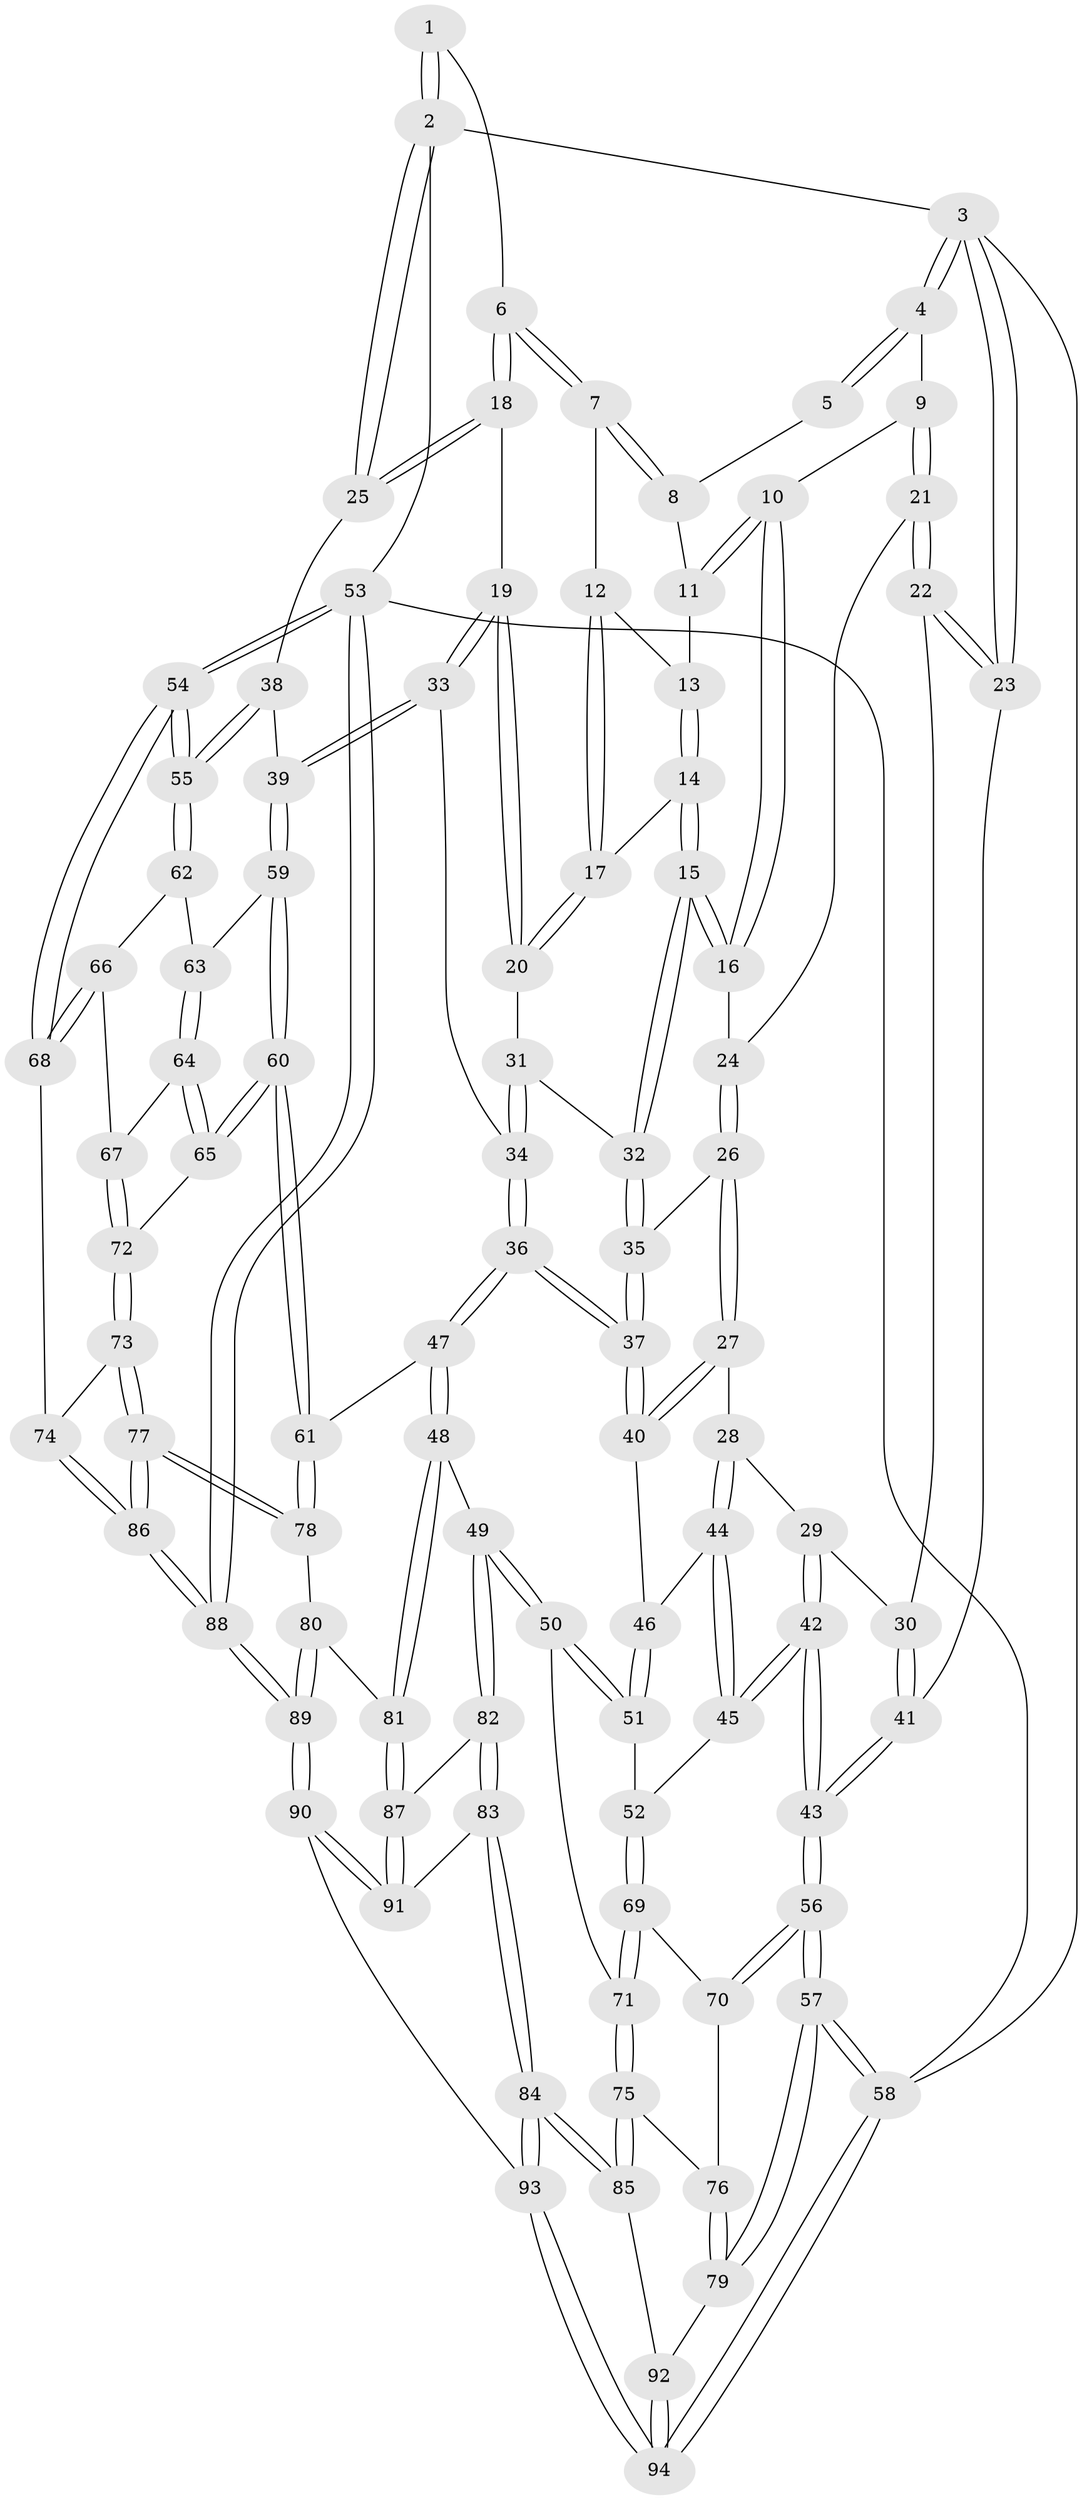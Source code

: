 // Generated by graph-tools (version 1.1) at 2025/50/03/09/25 03:50:58]
// undirected, 94 vertices, 232 edges
graph export_dot {
graph [start="1"]
  node [color=gray90,style=filled];
  1 [pos="+0.9288742826614558+0"];
  2 [pos="+1+0"];
  3 [pos="+0+0"];
  4 [pos="+0.3516191627040435+0"];
  5 [pos="+0.7793175202060774+0"];
  6 [pos="+0.8382739222912615+0.15262078557265304"];
  7 [pos="+0.7860258606827177+0.12478235545310795"];
  8 [pos="+0.7220150115423679+0.022697803680825412"];
  9 [pos="+0.4040772791487275+0.022394195979883534"];
  10 [pos="+0.47142736233645105+0.06631017790921705"];
  11 [pos="+0.6054435379210089+0.0988593572766396"];
  12 [pos="+0.7087469149730911+0.16326019581578213"];
  13 [pos="+0.6228899103792662+0.12820869193302023"];
  14 [pos="+0.6255069571153552+0.197732855321556"];
  15 [pos="+0.5518749286227596+0.26442524949656937"];
  16 [pos="+0.5457218382987477+0.258284608401764"];
  17 [pos="+0.6966488606681102+0.2534079142485858"];
  18 [pos="+0.8648920511131707+0.18296121379724378"];
  19 [pos="+0.7550580787693277+0.30118171999064963"];
  20 [pos="+0.6989607623708641+0.25874723754035966"];
  21 [pos="+0.3740675359975816+0.08951668353661794"];
  22 [pos="+0.2686258337667364+0.23208559211788538"];
  23 [pos="+0+0"];
  24 [pos="+0.4490778399366727+0.262531588280621"];
  25 [pos="+1+0.23066711902273268"];
  26 [pos="+0.4280222518540958+0.3118495116499403"];
  27 [pos="+0.31238866335744+0.37807554102471164"];
  28 [pos="+0.2935934710459561+0.3759009995087188"];
  29 [pos="+0.2538314853300786+0.33027809546847153"];
  30 [pos="+0.24787932196591728+0.3170956159032462"];
  31 [pos="+0.6237279870067512+0.28400522985279236"];
  32 [pos="+0.5565021069970352+0.2791484302389687"];
  33 [pos="+0.7570130177944899+0.4580796313893212"];
  34 [pos="+0.6890091734875957+0.46948073175550026"];
  35 [pos="+0.5422668034661068+0.34300612616368453"];
  36 [pos="+0.6057048735580636+0.4916656928459607"];
  37 [pos="+0.5679159340529428+0.47082912712587877"];
  38 [pos="+1+0.2935322747415137"];
  39 [pos="+0.7768659770844693+0.4678479286297515"];
  40 [pos="+0.49478818606076935+0.4739111200565958"];
  41 [pos="+0+0.2535252499968958"];
  42 [pos="+0+0.5528655286838818"];
  43 [pos="+0+0.5721858729061627"];
  44 [pos="+0.26946964885257435+0.502528200837457"];
  45 [pos="+0.2592341672222552+0.5500628404586703"];
  46 [pos="+0.44988723954412485+0.5256471653709534"];
  47 [pos="+0.5896113071762931+0.5979037173793645"];
  48 [pos="+0.5036819122557041+0.7320980523254518"];
  49 [pos="+0.5003594187608136+0.7334093359194301"];
  50 [pos="+0.4570445031118649+0.7126207286499276"];
  51 [pos="+0.4116036541361103+0.5730983983807513"];
  52 [pos="+0.270048711171872+0.5708660311529149"];
  53 [pos="+1+1"];
  54 [pos="+1+0.6739388797149467"];
  55 [pos="+1+0.4777947804291061"];
  56 [pos="+0+0.617721566975806"];
  57 [pos="+0+0.795771407944098"];
  58 [pos="+0+1"];
  59 [pos="+0.7891808601845943+0.49444802071875016"];
  60 [pos="+0.737349372131071+0.7053358384959705"];
  61 [pos="+0.7303119129872618+0.7150836847718107"];
  62 [pos="+0.8380895895176892+0.5456891587918773"];
  63 [pos="+0.8354876977059283+0.5433504456857178"];
  64 [pos="+0.8107152744995927+0.6609469322330243"];
  65 [pos="+0.7967636976718966+0.6883395643832276"];
  66 [pos="+0.8616377907640952+0.5698192274908573"];
  67 [pos="+0.8647239772986206+0.6610297888203589"];
  68 [pos="+1+0.6748220274572703"];
  69 [pos="+0.27086466886082783+0.627675991684702"];
  70 [pos="+0.21966258656759055+0.6657103151153834"];
  71 [pos="+0.33322686375559224+0.7114928942842212"];
  72 [pos="+0.8674983785366742+0.6899498079391513"];
  73 [pos="+0.8854498920664989+0.7170410405640913"];
  74 [pos="+1+0.7250252526866992"];
  75 [pos="+0.2671347638989683+0.8394405763728113"];
  76 [pos="+0.1921398502065396+0.7168394939588777"];
  77 [pos="+0.7995455686252331+0.819244803997005"];
  78 [pos="+0.7270303978406735+0.771853080986563"];
  79 [pos="+0+0.801083523005213"];
  80 [pos="+0.6734156728262157+0.7930406270363878"];
  81 [pos="+0.6470178025173632+0.7966169522072633"];
  82 [pos="+0.4840512686984033+0.7910120500485237"];
  83 [pos="+0.45403172923039525+0.8763139366913905"];
  84 [pos="+0.40824202543854743+0.9356446290655525"];
  85 [pos="+0.26409603320408226+0.8567852423748034"];
  86 [pos="+0.8462252902582256+0.9085178194597954"];
  87 [pos="+0.6121347115285162+0.8934977400741095"];
  88 [pos="+0.9083793636577475+1"];
  89 [pos="+0.7457601848349847+1"];
  90 [pos="+0.7277767262563882+1"];
  91 [pos="+0.6083748366598297+0.9103134540460793"];
  92 [pos="+0.20566171945298212+0.8818031983913105"];
  93 [pos="+0.45699043325884586+1"];
  94 [pos="+0.17264354484282515+1"];
  1 -- 2;
  1 -- 2;
  1 -- 6;
  2 -- 3;
  2 -- 25;
  2 -- 25;
  2 -- 53;
  3 -- 4;
  3 -- 4;
  3 -- 23;
  3 -- 23;
  3 -- 58;
  4 -- 5;
  4 -- 5;
  4 -- 9;
  5 -- 8;
  6 -- 7;
  6 -- 7;
  6 -- 18;
  6 -- 18;
  7 -- 8;
  7 -- 8;
  7 -- 12;
  8 -- 11;
  9 -- 10;
  9 -- 21;
  9 -- 21;
  10 -- 11;
  10 -- 11;
  10 -- 16;
  10 -- 16;
  11 -- 13;
  12 -- 13;
  12 -- 17;
  12 -- 17;
  13 -- 14;
  13 -- 14;
  14 -- 15;
  14 -- 15;
  14 -- 17;
  15 -- 16;
  15 -- 16;
  15 -- 32;
  15 -- 32;
  16 -- 24;
  17 -- 20;
  17 -- 20;
  18 -- 19;
  18 -- 25;
  18 -- 25;
  19 -- 20;
  19 -- 20;
  19 -- 33;
  19 -- 33;
  20 -- 31;
  21 -- 22;
  21 -- 22;
  21 -- 24;
  22 -- 23;
  22 -- 23;
  22 -- 30;
  23 -- 41;
  24 -- 26;
  24 -- 26;
  25 -- 38;
  26 -- 27;
  26 -- 27;
  26 -- 35;
  27 -- 28;
  27 -- 40;
  27 -- 40;
  28 -- 29;
  28 -- 44;
  28 -- 44;
  29 -- 30;
  29 -- 42;
  29 -- 42;
  30 -- 41;
  30 -- 41;
  31 -- 32;
  31 -- 34;
  31 -- 34;
  32 -- 35;
  32 -- 35;
  33 -- 34;
  33 -- 39;
  33 -- 39;
  34 -- 36;
  34 -- 36;
  35 -- 37;
  35 -- 37;
  36 -- 37;
  36 -- 37;
  36 -- 47;
  36 -- 47;
  37 -- 40;
  37 -- 40;
  38 -- 39;
  38 -- 55;
  38 -- 55;
  39 -- 59;
  39 -- 59;
  40 -- 46;
  41 -- 43;
  41 -- 43;
  42 -- 43;
  42 -- 43;
  42 -- 45;
  42 -- 45;
  43 -- 56;
  43 -- 56;
  44 -- 45;
  44 -- 45;
  44 -- 46;
  45 -- 52;
  46 -- 51;
  46 -- 51;
  47 -- 48;
  47 -- 48;
  47 -- 61;
  48 -- 49;
  48 -- 81;
  48 -- 81;
  49 -- 50;
  49 -- 50;
  49 -- 82;
  49 -- 82;
  50 -- 51;
  50 -- 51;
  50 -- 71;
  51 -- 52;
  52 -- 69;
  52 -- 69;
  53 -- 54;
  53 -- 54;
  53 -- 88;
  53 -- 88;
  53 -- 58;
  54 -- 55;
  54 -- 55;
  54 -- 68;
  54 -- 68;
  55 -- 62;
  55 -- 62;
  56 -- 57;
  56 -- 57;
  56 -- 70;
  56 -- 70;
  57 -- 58;
  57 -- 58;
  57 -- 79;
  57 -- 79;
  58 -- 94;
  58 -- 94;
  59 -- 60;
  59 -- 60;
  59 -- 63;
  60 -- 61;
  60 -- 61;
  60 -- 65;
  60 -- 65;
  61 -- 78;
  61 -- 78;
  62 -- 63;
  62 -- 66;
  63 -- 64;
  63 -- 64;
  64 -- 65;
  64 -- 65;
  64 -- 67;
  65 -- 72;
  66 -- 67;
  66 -- 68;
  66 -- 68;
  67 -- 72;
  67 -- 72;
  68 -- 74;
  69 -- 70;
  69 -- 71;
  69 -- 71;
  70 -- 76;
  71 -- 75;
  71 -- 75;
  72 -- 73;
  72 -- 73;
  73 -- 74;
  73 -- 77;
  73 -- 77;
  74 -- 86;
  74 -- 86;
  75 -- 76;
  75 -- 85;
  75 -- 85;
  76 -- 79;
  76 -- 79;
  77 -- 78;
  77 -- 78;
  77 -- 86;
  77 -- 86;
  78 -- 80;
  79 -- 92;
  80 -- 81;
  80 -- 89;
  80 -- 89;
  81 -- 87;
  81 -- 87;
  82 -- 83;
  82 -- 83;
  82 -- 87;
  83 -- 84;
  83 -- 84;
  83 -- 91;
  84 -- 85;
  84 -- 85;
  84 -- 93;
  84 -- 93;
  85 -- 92;
  86 -- 88;
  86 -- 88;
  87 -- 91;
  87 -- 91;
  88 -- 89;
  88 -- 89;
  89 -- 90;
  89 -- 90;
  90 -- 91;
  90 -- 91;
  90 -- 93;
  92 -- 94;
  92 -- 94;
  93 -- 94;
  93 -- 94;
}
